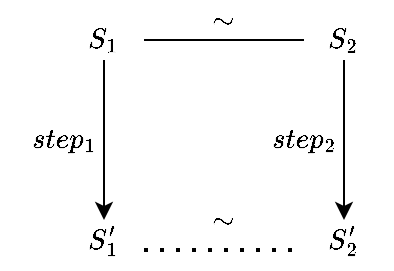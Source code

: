 <mxfile version="20.8.16" type="github">
  <diagram name="第 1 页" id="1cW0XYLw_u3RI7F_5rWl">
    <mxGraphModel dx="1052" dy="642" grid="1" gridSize="10" guides="1" tooltips="1" connect="1" arrows="1" fold="1" page="1" pageScale="1" pageWidth="827" pageHeight="1169" math="1" shadow="0">
      <root>
        <mxCell id="0" />
        <mxCell id="1" parent="0" />
        <mxCell id="vwP1nTNleWjC32QjRGnY-1" value="" style="edgeStyle=orthogonalEdgeStyle;rounded=0;orthogonalLoop=1;jettySize=auto;html=1;" parent="1" source="vwP1nTNleWjC32QjRGnY-2" target="vwP1nTNleWjC32QjRGnY-3" edge="1">
          <mxGeometry relative="1" as="geometry" />
        </mxCell>
        <mxCell id="vwP1nTNleWjC32QjRGnY-2" value="$$S_1$$" style="text;html=1;strokeColor=none;fillColor=none;align=center;verticalAlign=middle;whiteSpace=wrap;rounded=0;" parent="1" vertex="1">
          <mxGeometry x="240" y="110" width="40" height="20" as="geometry" />
        </mxCell>
        <mxCell id="vwP1nTNleWjC32QjRGnY-3" value="$$S&#39;&lt;br&gt;_1$$" style="text;html=1;strokeColor=none;fillColor=none;align=center;verticalAlign=middle;whiteSpace=wrap;rounded=0;" parent="1" vertex="1">
          <mxGeometry x="240" y="210" width="40" height="20" as="geometry" />
        </mxCell>
        <mxCell id="vwP1nTNleWjC32QjRGnY-4" value="" style="edgeStyle=orthogonalEdgeStyle;rounded=0;orthogonalLoop=1;jettySize=auto;html=1;" parent="1" source="vwP1nTNleWjC32QjRGnY-5" target="vwP1nTNleWjC32QjRGnY-7" edge="1">
          <mxGeometry relative="1" as="geometry" />
        </mxCell>
        <mxCell id="vwP1nTNleWjC32QjRGnY-5" value="$$S_2$$" style="text;html=1;strokeColor=none;fillColor=none;align=center;verticalAlign=middle;whiteSpace=wrap;rounded=0;" parent="1" vertex="1">
          <mxGeometry x="360" y="110" width="40" height="20" as="geometry" />
        </mxCell>
        <mxCell id="vwP1nTNleWjC32QjRGnY-6" value="" style="endArrow=none;html=1;exitX=1;exitY=0.5;exitDx=0;exitDy=0;entryX=0;entryY=0.5;entryDx=0;entryDy=0;" parent="1" source="vwP1nTNleWjC32QjRGnY-2" target="vwP1nTNleWjC32QjRGnY-5" edge="1">
          <mxGeometry width="50" height="50" relative="1" as="geometry">
            <mxPoint x="380" y="240" as="sourcePoint" />
            <mxPoint x="430" y="190" as="targetPoint" />
          </mxGeometry>
        </mxCell>
        <mxCell id="vwP1nTNleWjC32QjRGnY-7" value="$$S&#39;&lt;br&gt;_2$$" style="text;html=1;strokeColor=none;fillColor=none;align=center;verticalAlign=middle;whiteSpace=wrap;rounded=0;" parent="1" vertex="1">
          <mxGeometry x="360" y="210" width="40" height="20" as="geometry" />
        </mxCell>
        <mxCell id="vwP1nTNleWjC32QjRGnY-8" value="" style="endArrow=none;dashed=1;html=1;dashPattern=1 3;strokeWidth=2;exitX=1;exitY=0.75;exitDx=0;exitDy=0;entryX=0;entryY=0.75;entryDx=0;entryDy=0;" parent="1" source="vwP1nTNleWjC32QjRGnY-3" target="vwP1nTNleWjC32QjRGnY-7" edge="1">
          <mxGeometry width="50" height="50" relative="1" as="geometry">
            <mxPoint x="380" y="240" as="sourcePoint" />
            <mxPoint x="430" y="190" as="targetPoint" />
          </mxGeometry>
        </mxCell>
        <mxCell id="vwP1nTNleWjC32QjRGnY-9" value="$$step_1$$" style="text;html=1;strokeColor=none;fillColor=none;align=center;verticalAlign=middle;whiteSpace=wrap;rounded=0;" parent="1" vertex="1">
          <mxGeometry x="220" y="160" width="40" height="20" as="geometry" />
        </mxCell>
        <mxCell id="vwP1nTNleWjC32QjRGnY-10" value="$$step_2$$" style="text;html=1;strokeColor=none;fillColor=none;align=center;verticalAlign=middle;whiteSpace=wrap;rounded=0;" parent="1" vertex="1">
          <mxGeometry x="340" y="160" width="40" height="20" as="geometry" />
        </mxCell>
        <mxCell id="vwP1nTNleWjC32QjRGnY-12" value="$$\sim$$" style="text;html=1;strokeColor=none;fillColor=none;align=center;verticalAlign=middle;whiteSpace=wrap;rounded=0;" parent="1" vertex="1">
          <mxGeometry x="300" y="100" width="40" height="20" as="geometry" />
        </mxCell>
        <mxCell id="vwP1nTNleWjC32QjRGnY-13" value="$$\sim$$" style="text;html=1;strokeColor=none;fillColor=none;align=center;verticalAlign=middle;whiteSpace=wrap;rounded=0;" parent="1" vertex="1">
          <mxGeometry x="300" y="200" width="40" height="20" as="geometry" />
        </mxCell>
      </root>
    </mxGraphModel>
  </diagram>
</mxfile>
